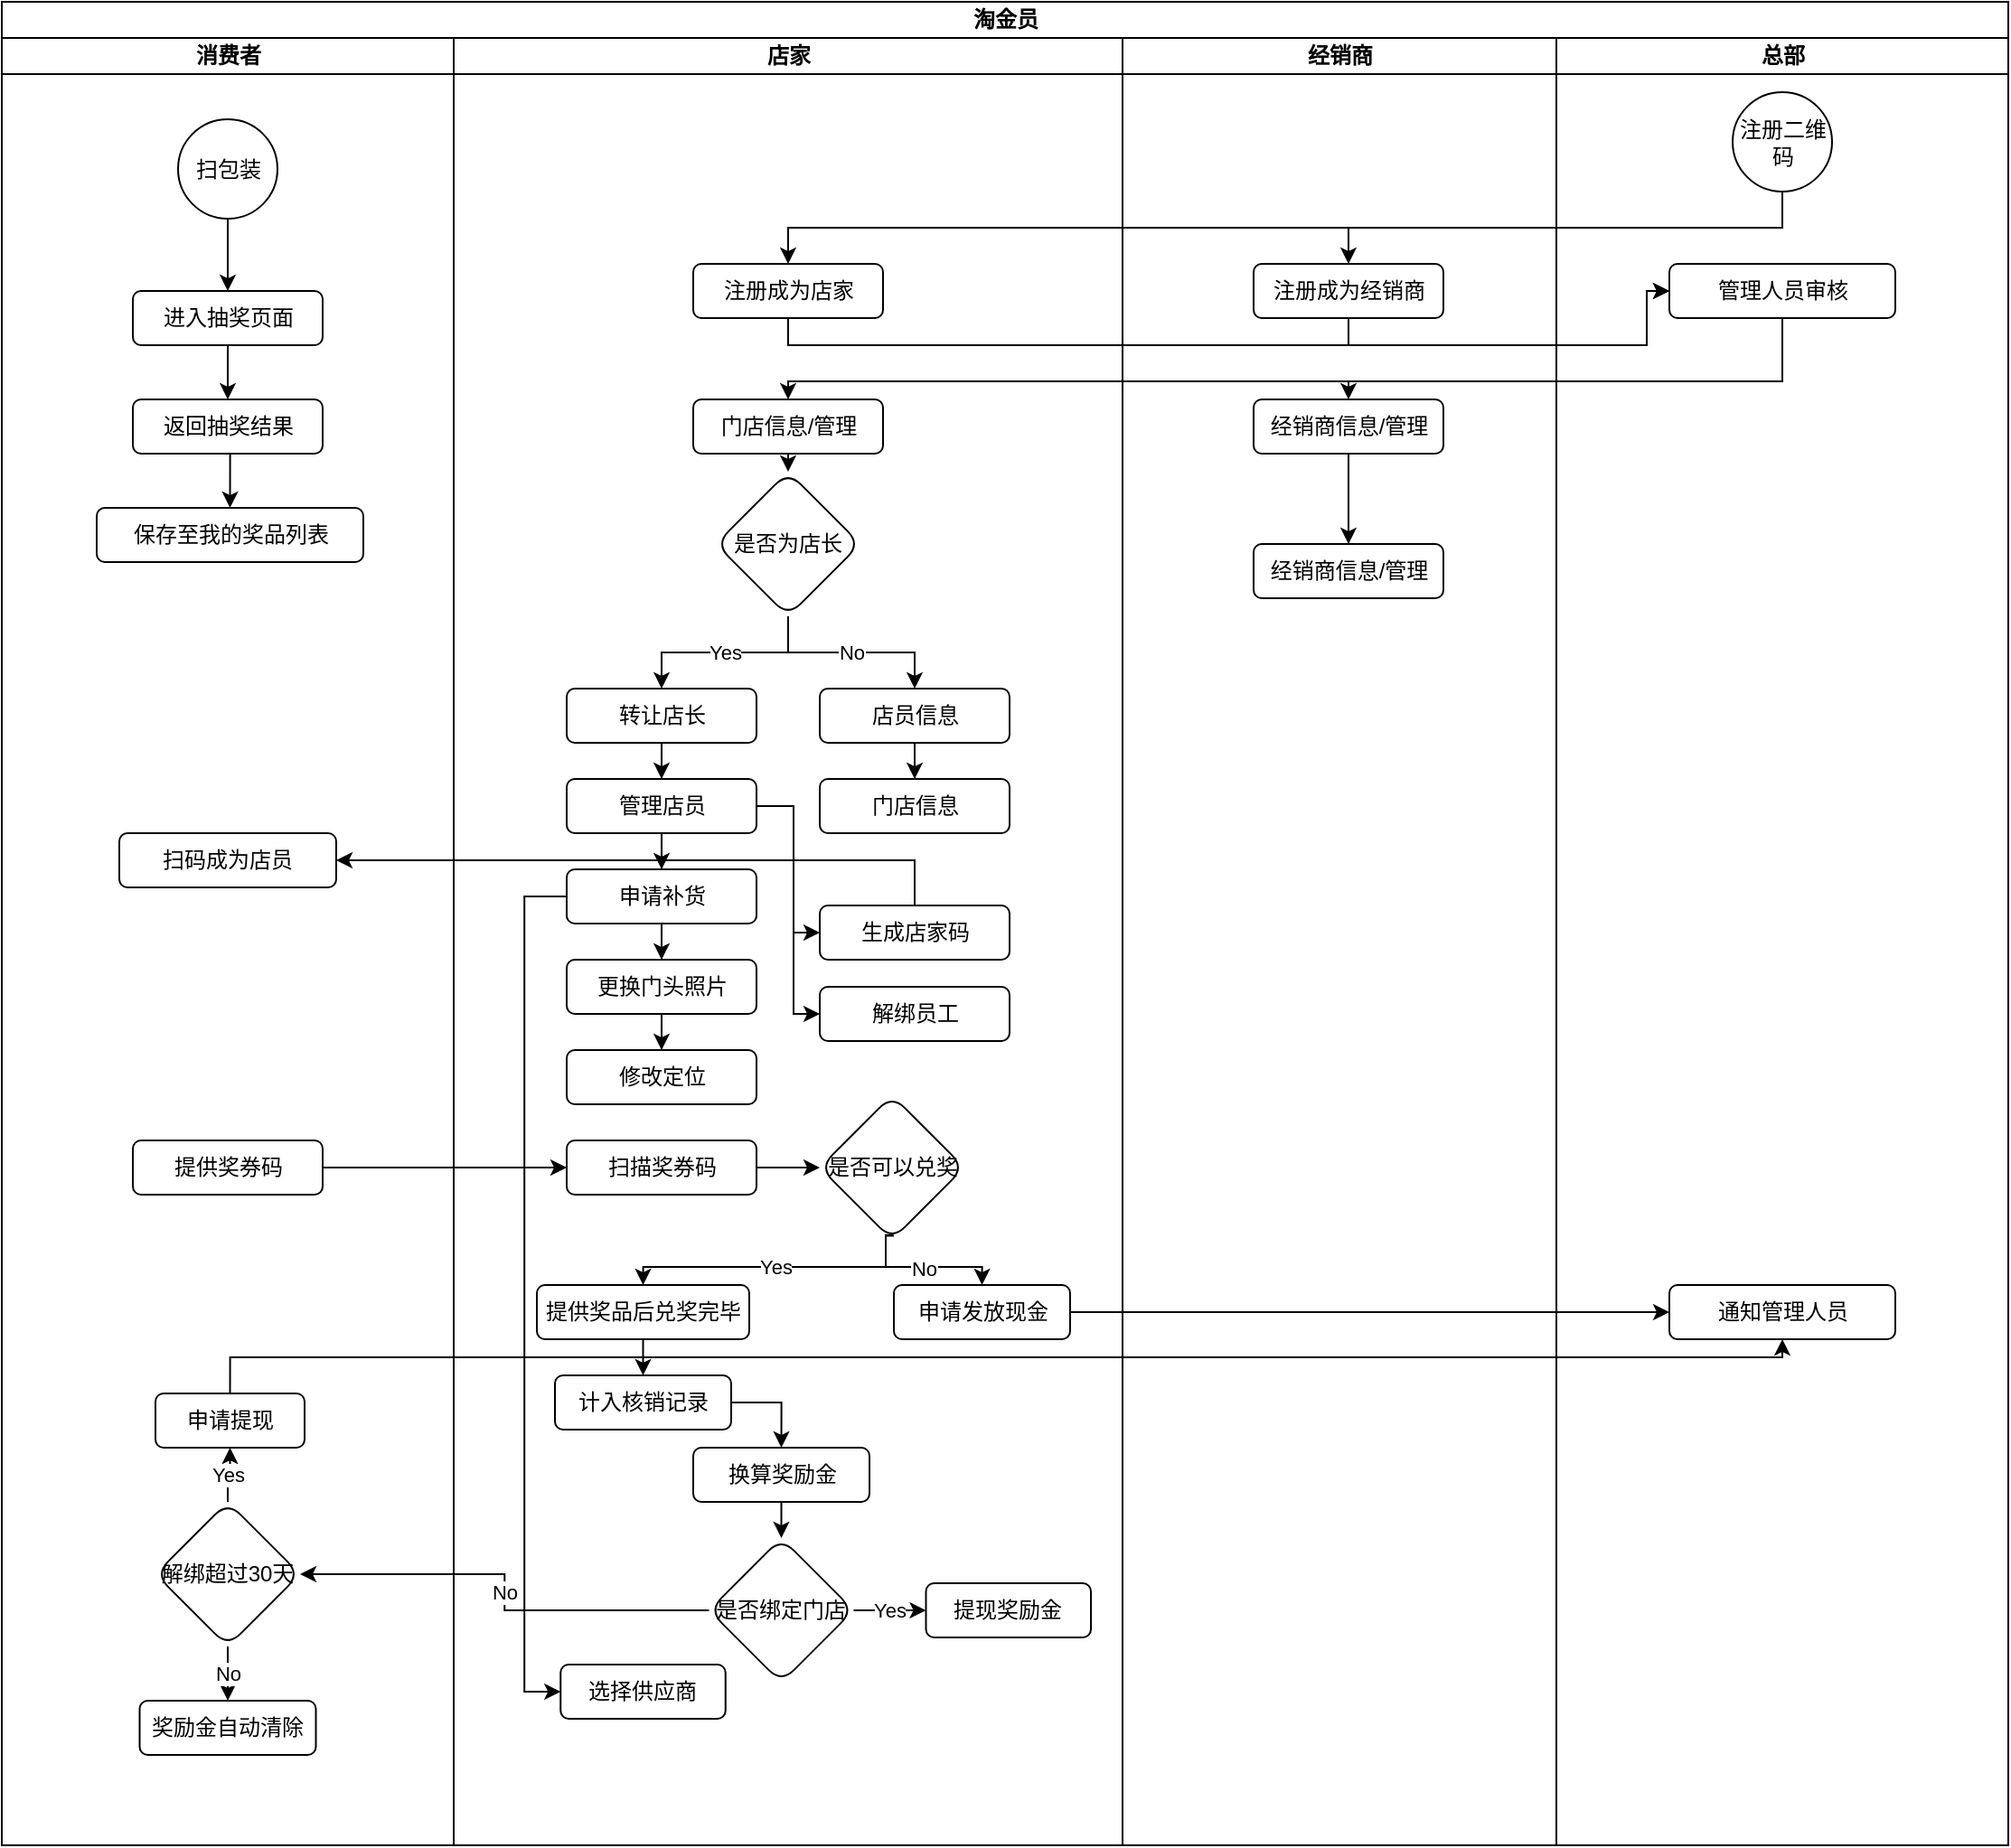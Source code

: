 <mxfile version="21.5.1" type="github">
  <diagram name="第 1 页" id="U_sjuf_lWmJBDMzV499A">
    <mxGraphModel dx="2860" dy="985" grid="1" gridSize="10" guides="1" tooltips="1" connect="1" arrows="1" fold="1" page="1" pageScale="1" pageWidth="827" pageHeight="1169" math="0" shadow="0">
      <root>
        <mxCell id="0" />
        <mxCell id="1" parent="0" />
        <mxCell id="Er62Z0cQib9WhrHs04Ta-1" value="淘金员" style="swimlane;childLayout=stackLayout;resizeParent=1;resizeParentMax=0;startSize=20;html=1;" parent="1" vertex="1">
          <mxGeometry x="-80" width="1110" height="1020" as="geometry" />
        </mxCell>
        <mxCell id="Er62Z0cQib9WhrHs04Ta-2" value="消费者" style="swimlane;startSize=20;html=1;" parent="Er62Z0cQib9WhrHs04Ta-1" vertex="1">
          <mxGeometry y="20" width="250" height="1000" as="geometry" />
        </mxCell>
        <mxCell id="Er62Z0cQib9WhrHs04Ta-19" value="" style="edgeStyle=orthogonalEdgeStyle;rounded=0;orthogonalLoop=1;jettySize=auto;html=1;" parent="Er62Z0cQib9WhrHs04Ta-2" source="Er62Z0cQib9WhrHs04Ta-17" target="Er62Z0cQib9WhrHs04Ta-18" edge="1">
          <mxGeometry relative="1" as="geometry" />
        </mxCell>
        <mxCell id="Er62Z0cQib9WhrHs04Ta-17" value="扫包装" style="ellipse;whiteSpace=wrap;html=1;aspect=fixed;" parent="Er62Z0cQib9WhrHs04Ta-2" vertex="1">
          <mxGeometry x="97.5" y="45" width="55" height="55" as="geometry" />
        </mxCell>
        <mxCell id="Er62Z0cQib9WhrHs04Ta-21" value="" style="edgeStyle=orthogonalEdgeStyle;rounded=0;orthogonalLoop=1;jettySize=auto;html=1;" parent="Er62Z0cQib9WhrHs04Ta-2" source="Er62Z0cQib9WhrHs04Ta-18" target="Er62Z0cQib9WhrHs04Ta-20" edge="1">
          <mxGeometry relative="1" as="geometry" />
        </mxCell>
        <mxCell id="Er62Z0cQib9WhrHs04Ta-18" value="进入抽奖页面" style="rounded=1;whiteSpace=wrap;html=1;" parent="Er62Z0cQib9WhrHs04Ta-2" vertex="1">
          <mxGeometry x="72.5" y="140" width="105" height="30" as="geometry" />
        </mxCell>
        <mxCell id="wWsz9UDtGzaw-BMOfdtV-25" style="edgeStyle=orthogonalEdgeStyle;rounded=0;orthogonalLoop=1;jettySize=auto;html=1;exitX=0.5;exitY=1;exitDx=0;exitDy=0;entryX=0.5;entryY=0;entryDx=0;entryDy=0;" edge="1" parent="Er62Z0cQib9WhrHs04Ta-2" source="Er62Z0cQib9WhrHs04Ta-20" target="wWsz9UDtGzaw-BMOfdtV-24">
          <mxGeometry relative="1" as="geometry" />
        </mxCell>
        <mxCell id="Er62Z0cQib9WhrHs04Ta-20" value="返回抽奖结果" style="rounded=1;whiteSpace=wrap;html=1;" parent="Er62Z0cQib9WhrHs04Ta-2" vertex="1">
          <mxGeometry x="72.5" y="200" width="105" height="30" as="geometry" />
        </mxCell>
        <mxCell id="dmZfvVokt4QQ__Cv-UdC-68" value="扫码成为店员" style="rounded=1;whiteSpace=wrap;html=1;" parent="Er62Z0cQib9WhrHs04Ta-2" vertex="1">
          <mxGeometry x="65" y="440" width="120" height="30" as="geometry" />
        </mxCell>
        <mxCell id="wWsz9UDtGzaw-BMOfdtV-10" value="提供奖券码" style="rounded=1;whiteSpace=wrap;html=1;" vertex="1" parent="Er62Z0cQib9WhrHs04Ta-2">
          <mxGeometry x="72.5" y="610" width="105" height="30" as="geometry" />
        </mxCell>
        <mxCell id="wWsz9UDtGzaw-BMOfdtV-24" value="保存至我的奖品列表" style="rounded=1;whiteSpace=wrap;html=1;" vertex="1" parent="Er62Z0cQib9WhrHs04Ta-2">
          <mxGeometry x="52.5" y="260" width="147.5" height="30" as="geometry" />
        </mxCell>
        <mxCell id="wWsz9UDtGzaw-BMOfdtV-53" value="Yes" style="edgeStyle=orthogonalEdgeStyle;rounded=0;orthogonalLoop=1;jettySize=auto;html=1;" edge="1" parent="Er62Z0cQib9WhrHs04Ta-2" source="wWsz9UDtGzaw-BMOfdtV-50" target="wWsz9UDtGzaw-BMOfdtV-52">
          <mxGeometry relative="1" as="geometry" />
        </mxCell>
        <mxCell id="wWsz9UDtGzaw-BMOfdtV-55" value="No" style="edgeStyle=orthogonalEdgeStyle;rounded=0;orthogonalLoop=1;jettySize=auto;html=1;" edge="1" parent="Er62Z0cQib9WhrHs04Ta-2" source="wWsz9UDtGzaw-BMOfdtV-50" target="wWsz9UDtGzaw-BMOfdtV-54">
          <mxGeometry relative="1" as="geometry" />
        </mxCell>
        <mxCell id="wWsz9UDtGzaw-BMOfdtV-50" value="解绑超过30天" style="rhombus;whiteSpace=wrap;html=1;rounded=1;" vertex="1" parent="Er62Z0cQib9WhrHs04Ta-2">
          <mxGeometry x="85" y="810" width="80" height="80" as="geometry" />
        </mxCell>
        <mxCell id="wWsz9UDtGzaw-BMOfdtV-52" value="申请提现" style="whiteSpace=wrap;html=1;rounded=1;" vertex="1" parent="Er62Z0cQib9WhrHs04Ta-2">
          <mxGeometry x="85" y="750" width="82.5" height="30" as="geometry" />
        </mxCell>
        <mxCell id="wWsz9UDtGzaw-BMOfdtV-54" value="奖励金自动清除" style="whiteSpace=wrap;html=1;rounded=1;" vertex="1" parent="Er62Z0cQib9WhrHs04Ta-2">
          <mxGeometry x="76.25" y="920" width="97.5" height="30" as="geometry" />
        </mxCell>
        <mxCell id="Er62Z0cQib9WhrHs04Ta-3" value="店家" style="swimlane;startSize=20;html=1;" parent="Er62Z0cQib9WhrHs04Ta-1" vertex="1">
          <mxGeometry x="250" y="20" width="370" height="1000" as="geometry" />
        </mxCell>
        <mxCell id="dmZfvVokt4QQ__Cv-UdC-14" value="注册成为店家" style="rounded=1;whiteSpace=wrap;html=1;" parent="Er62Z0cQib9WhrHs04Ta-3" vertex="1">
          <mxGeometry x="132.5" y="125" width="105" height="30" as="geometry" />
        </mxCell>
        <mxCell id="wWsz9UDtGzaw-BMOfdtV-5" style="edgeStyle=orthogonalEdgeStyle;rounded=0;orthogonalLoop=1;jettySize=auto;html=1;exitX=0.5;exitY=1;exitDx=0;exitDy=0;entryX=0.5;entryY=0;entryDx=0;entryDy=0;" edge="1" parent="Er62Z0cQib9WhrHs04Ta-3" source="dmZfvVokt4QQ__Cv-UdC-25" target="dmZfvVokt4QQ__Cv-UdC-35">
          <mxGeometry relative="1" as="geometry" />
        </mxCell>
        <mxCell id="dmZfvVokt4QQ__Cv-UdC-25" value="门店信息/管理" style="rounded=1;whiteSpace=wrap;html=1;" parent="Er62Z0cQib9WhrHs04Ta-3" vertex="1">
          <mxGeometry x="132.5" y="200" width="105" height="30" as="geometry" />
        </mxCell>
        <mxCell id="dmZfvVokt4QQ__Cv-UdC-38" value="Yes" style="edgeStyle=orthogonalEdgeStyle;rounded=0;orthogonalLoop=1;jettySize=auto;html=1;exitX=0.5;exitY=1;exitDx=0;exitDy=0;" parent="Er62Z0cQib9WhrHs04Ta-3" source="dmZfvVokt4QQ__Cv-UdC-35" target="dmZfvVokt4QQ__Cv-UdC-37" edge="1">
          <mxGeometry relative="1" as="geometry">
            <mxPoint x="238" y="330" as="sourcePoint" />
          </mxGeometry>
        </mxCell>
        <mxCell id="dmZfvVokt4QQ__Cv-UdC-56" value="No" style="edgeStyle=orthogonalEdgeStyle;rounded=0;orthogonalLoop=1;jettySize=auto;html=1;exitX=0.5;exitY=1;exitDx=0;exitDy=0;entryX=0.5;entryY=0;entryDx=0;entryDy=0;" parent="Er62Z0cQib9WhrHs04Ta-3" source="dmZfvVokt4QQ__Cv-UdC-35" target="dmZfvVokt4QQ__Cv-UdC-54" edge="1">
          <mxGeometry relative="1" as="geometry" />
        </mxCell>
        <mxCell id="dmZfvVokt4QQ__Cv-UdC-35" value="是否为店长" style="rhombus;whiteSpace=wrap;html=1;rounded=1;" parent="Er62Z0cQib9WhrHs04Ta-3" vertex="1">
          <mxGeometry x="145" y="240" width="80" height="80" as="geometry" />
        </mxCell>
        <mxCell id="dmZfvVokt4QQ__Cv-UdC-40" value="" style="edgeStyle=orthogonalEdgeStyle;rounded=0;orthogonalLoop=1;jettySize=auto;html=1;" parent="Er62Z0cQib9WhrHs04Ta-3" source="dmZfvVokt4QQ__Cv-UdC-37" target="dmZfvVokt4QQ__Cv-UdC-39" edge="1">
          <mxGeometry relative="1" as="geometry" />
        </mxCell>
        <mxCell id="dmZfvVokt4QQ__Cv-UdC-37" value="转让店长" style="whiteSpace=wrap;html=1;rounded=1;" parent="Er62Z0cQib9WhrHs04Ta-3" vertex="1">
          <mxGeometry x="62.5" y="360" width="105" height="30" as="geometry" />
        </mxCell>
        <mxCell id="dmZfvVokt4QQ__Cv-UdC-42" value="" style="edgeStyle=orthogonalEdgeStyle;rounded=0;orthogonalLoop=1;jettySize=auto;html=1;" parent="Er62Z0cQib9WhrHs04Ta-3" source="dmZfvVokt4QQ__Cv-UdC-39" target="dmZfvVokt4QQ__Cv-UdC-41" edge="1">
          <mxGeometry relative="1" as="geometry" />
        </mxCell>
        <mxCell id="dmZfvVokt4QQ__Cv-UdC-66" style="edgeStyle=orthogonalEdgeStyle;rounded=0;orthogonalLoop=1;jettySize=auto;html=1;exitX=1;exitY=0.5;exitDx=0;exitDy=0;entryX=0;entryY=0.5;entryDx=0;entryDy=0;" parent="Er62Z0cQib9WhrHs04Ta-3" source="dmZfvVokt4QQ__Cv-UdC-39" target="dmZfvVokt4QQ__Cv-UdC-67" edge="1">
          <mxGeometry relative="1" as="geometry">
            <mxPoint x="190" y="530" as="targetPoint" />
            <Array as="points">
              <mxPoint x="188" y="425" />
              <mxPoint x="188" y="495" />
            </Array>
          </mxGeometry>
        </mxCell>
        <mxCell id="dmZfvVokt4QQ__Cv-UdC-72" style="edgeStyle=orthogonalEdgeStyle;rounded=0;orthogonalLoop=1;jettySize=auto;html=1;exitX=1;exitY=0.5;exitDx=0;exitDy=0;entryX=0;entryY=0.5;entryDx=0;entryDy=0;" parent="Er62Z0cQib9WhrHs04Ta-3" source="dmZfvVokt4QQ__Cv-UdC-39" target="dmZfvVokt4QQ__Cv-UdC-71" edge="1">
          <mxGeometry relative="1" as="geometry">
            <Array as="points">
              <mxPoint x="188" y="425" />
              <mxPoint x="188" y="540" />
            </Array>
          </mxGeometry>
        </mxCell>
        <mxCell id="dmZfvVokt4QQ__Cv-UdC-39" value="管理店员" style="whiteSpace=wrap;html=1;rounded=1;" parent="Er62Z0cQib9WhrHs04Ta-3" vertex="1">
          <mxGeometry x="62.5" y="410" width="105" height="30" as="geometry" />
        </mxCell>
        <mxCell id="dmZfvVokt4QQ__Cv-UdC-50" value="" style="edgeStyle=orthogonalEdgeStyle;rounded=0;orthogonalLoop=1;jettySize=auto;html=1;" parent="Er62Z0cQib9WhrHs04Ta-3" source="dmZfvVokt4QQ__Cv-UdC-41" target="dmZfvVokt4QQ__Cv-UdC-49" edge="1">
          <mxGeometry relative="1" as="geometry" />
        </mxCell>
        <mxCell id="wWsz9UDtGzaw-BMOfdtV-67" style="edgeStyle=orthogonalEdgeStyle;rounded=0;orthogonalLoop=1;jettySize=auto;html=1;exitX=0;exitY=0.5;exitDx=0;exitDy=0;entryX=0;entryY=0.5;entryDx=0;entryDy=0;" edge="1" parent="Er62Z0cQib9WhrHs04Ta-3" source="dmZfvVokt4QQ__Cv-UdC-41" target="wWsz9UDtGzaw-BMOfdtV-68">
          <mxGeometry relative="1" as="geometry">
            <mxPoint x="40" y="920" as="targetPoint" />
          </mxGeometry>
        </mxCell>
        <mxCell id="dmZfvVokt4QQ__Cv-UdC-41" value="申请补货" style="whiteSpace=wrap;html=1;rounded=1;" parent="Er62Z0cQib9WhrHs04Ta-3" vertex="1">
          <mxGeometry x="62.5" y="460" width="105" height="30" as="geometry" />
        </mxCell>
        <mxCell id="dmZfvVokt4QQ__Cv-UdC-52" value="" style="edgeStyle=orthogonalEdgeStyle;rounded=0;orthogonalLoop=1;jettySize=auto;html=1;" parent="Er62Z0cQib9WhrHs04Ta-3" source="dmZfvVokt4QQ__Cv-UdC-49" target="dmZfvVokt4QQ__Cv-UdC-51" edge="1">
          <mxGeometry relative="1" as="geometry" />
        </mxCell>
        <mxCell id="dmZfvVokt4QQ__Cv-UdC-49" value="更换门头照片" style="whiteSpace=wrap;html=1;rounded=1;" parent="Er62Z0cQib9WhrHs04Ta-3" vertex="1">
          <mxGeometry x="62.5" y="510" width="105" height="30" as="geometry" />
        </mxCell>
        <mxCell id="dmZfvVokt4QQ__Cv-UdC-51" value="修改定位" style="whiteSpace=wrap;html=1;rounded=1;" parent="Er62Z0cQib9WhrHs04Ta-3" vertex="1">
          <mxGeometry x="62.5" y="560" width="105" height="30" as="geometry" />
        </mxCell>
        <mxCell id="dmZfvVokt4QQ__Cv-UdC-58" value="" style="edgeStyle=orthogonalEdgeStyle;rounded=0;orthogonalLoop=1;jettySize=auto;html=1;" parent="Er62Z0cQib9WhrHs04Ta-3" source="dmZfvVokt4QQ__Cv-UdC-54" target="dmZfvVokt4QQ__Cv-UdC-57" edge="1">
          <mxGeometry relative="1" as="geometry" />
        </mxCell>
        <mxCell id="dmZfvVokt4QQ__Cv-UdC-54" value="店员信息" style="whiteSpace=wrap;html=1;rounded=1;" parent="Er62Z0cQib9WhrHs04Ta-3" vertex="1">
          <mxGeometry x="202.5" y="360" width="105" height="30" as="geometry" />
        </mxCell>
        <mxCell id="dmZfvVokt4QQ__Cv-UdC-57" value="门店信息" style="whiteSpace=wrap;html=1;rounded=1;" parent="Er62Z0cQib9WhrHs04Ta-3" vertex="1">
          <mxGeometry x="202.5" y="410" width="105" height="30" as="geometry" />
        </mxCell>
        <mxCell id="dmZfvVokt4QQ__Cv-UdC-67" value="生成店家码" style="whiteSpace=wrap;html=1;rounded=1;" parent="Er62Z0cQib9WhrHs04Ta-3" vertex="1">
          <mxGeometry x="202.5" y="480" width="105" height="30" as="geometry" />
        </mxCell>
        <mxCell id="dmZfvVokt4QQ__Cv-UdC-71" value="解绑员工" style="whiteSpace=wrap;html=1;rounded=1;" parent="Er62Z0cQib9WhrHs04Ta-3" vertex="1">
          <mxGeometry x="202.5" y="525" width="105" height="30" as="geometry" />
        </mxCell>
        <mxCell id="wWsz9UDtGzaw-BMOfdtV-15" style="edgeStyle=orthogonalEdgeStyle;rounded=0;orthogonalLoop=1;jettySize=auto;html=1;exitX=1;exitY=0.5;exitDx=0;exitDy=0;entryX=0;entryY=0.5;entryDx=0;entryDy=0;" edge="1" parent="Er62Z0cQib9WhrHs04Ta-3" source="wWsz9UDtGzaw-BMOfdtV-3" target="wWsz9UDtGzaw-BMOfdtV-16">
          <mxGeometry relative="1" as="geometry">
            <mxPoint x="220" y="630" as="targetPoint" />
          </mxGeometry>
        </mxCell>
        <mxCell id="wWsz9UDtGzaw-BMOfdtV-3" value="扫描奖券码" style="rounded=1;whiteSpace=wrap;html=1;" vertex="1" parent="Er62Z0cQib9WhrHs04Ta-3">
          <mxGeometry x="62.5" y="610" width="105" height="30" as="geometry" />
        </mxCell>
        <mxCell id="wWsz9UDtGzaw-BMOfdtV-23" value="Yes" style="edgeStyle=orthogonalEdgeStyle;rounded=0;orthogonalLoop=1;jettySize=auto;html=1;exitX=0.51;exitY=0.967;exitDx=0;exitDy=0;entryX=0.5;entryY=0;entryDx=0;entryDy=0;exitPerimeter=0;" edge="1" parent="Er62Z0cQib9WhrHs04Ta-3" source="wWsz9UDtGzaw-BMOfdtV-16" target="wWsz9UDtGzaw-BMOfdtV-21">
          <mxGeometry relative="1" as="geometry">
            <mxPoint x="238.5" y="665" as="sourcePoint" />
            <Array as="points">
              <mxPoint x="239" y="662" />
              <mxPoint x="239" y="680" />
              <mxPoint x="105" y="680" />
            </Array>
          </mxGeometry>
        </mxCell>
        <mxCell id="wWsz9UDtGzaw-BMOfdtV-30" style="edgeStyle=orthogonalEdgeStyle;rounded=0;orthogonalLoop=1;jettySize=auto;html=1;exitX=0.512;exitY=0.972;exitDx=0;exitDy=0;entryX=0.5;entryY=0;entryDx=0;entryDy=0;exitPerimeter=0;" edge="1" parent="Er62Z0cQib9WhrHs04Ta-3" source="wWsz9UDtGzaw-BMOfdtV-16" target="wWsz9UDtGzaw-BMOfdtV-27">
          <mxGeometry relative="1" as="geometry">
            <mxPoint x="238.5" y="665" as="sourcePoint" />
            <Array as="points">
              <mxPoint x="239" y="663" />
              <mxPoint x="239" y="680" />
              <mxPoint x="292" y="680" />
            </Array>
          </mxGeometry>
        </mxCell>
        <mxCell id="wWsz9UDtGzaw-BMOfdtV-31" value="No" style="edgeLabel;html=1;align=center;verticalAlign=middle;resizable=0;points=[];" vertex="1" connectable="0" parent="wWsz9UDtGzaw-BMOfdtV-30">
          <mxGeometry x="-0.01" y="-1" relative="1" as="geometry">
            <mxPoint as="offset" />
          </mxGeometry>
        </mxCell>
        <mxCell id="wWsz9UDtGzaw-BMOfdtV-16" value="是否可以兑奖" style="rhombus;whiteSpace=wrap;html=1;rounded=1;" vertex="1" parent="Er62Z0cQib9WhrHs04Ta-3">
          <mxGeometry x="202.5" y="585" width="80" height="80" as="geometry" />
        </mxCell>
        <mxCell id="wWsz9UDtGzaw-BMOfdtV-39" style="edgeStyle=orthogonalEdgeStyle;rounded=0;orthogonalLoop=1;jettySize=auto;html=1;exitX=0.5;exitY=1;exitDx=0;exitDy=0;entryX=0.5;entryY=0;entryDx=0;entryDy=0;" edge="1" parent="Er62Z0cQib9WhrHs04Ta-3" source="wWsz9UDtGzaw-BMOfdtV-21" target="wWsz9UDtGzaw-BMOfdtV-36">
          <mxGeometry relative="1" as="geometry" />
        </mxCell>
        <mxCell id="wWsz9UDtGzaw-BMOfdtV-21" value="提供奖品后兑奖完毕" style="rounded=1;whiteSpace=wrap;html=1;" vertex="1" parent="Er62Z0cQib9WhrHs04Ta-3">
          <mxGeometry x="46" y="690" width="117.5" height="30" as="geometry" />
        </mxCell>
        <mxCell id="wWsz9UDtGzaw-BMOfdtV-27" value="申请发放现金" style="rounded=1;whiteSpace=wrap;html=1;" vertex="1" parent="Er62Z0cQib9WhrHs04Ta-3">
          <mxGeometry x="243.5" y="690" width="97.5" height="30" as="geometry" />
        </mxCell>
        <mxCell id="wWsz9UDtGzaw-BMOfdtV-44" style="edgeStyle=orthogonalEdgeStyle;rounded=0;orthogonalLoop=1;jettySize=auto;html=1;exitX=1;exitY=0.5;exitDx=0;exitDy=0;entryX=0.5;entryY=0;entryDx=0;entryDy=0;" edge="1" parent="Er62Z0cQib9WhrHs04Ta-3" source="wWsz9UDtGzaw-BMOfdtV-36" target="wWsz9UDtGzaw-BMOfdtV-43">
          <mxGeometry relative="1" as="geometry" />
        </mxCell>
        <mxCell id="wWsz9UDtGzaw-BMOfdtV-36" value="计入核销记录" style="rounded=1;whiteSpace=wrap;html=1;" vertex="1" parent="Er62Z0cQib9WhrHs04Ta-3">
          <mxGeometry x="56" y="740" width="97.5" height="30" as="geometry" />
        </mxCell>
        <mxCell id="wWsz9UDtGzaw-BMOfdtV-47" style="edgeStyle=orthogonalEdgeStyle;rounded=0;orthogonalLoop=1;jettySize=auto;html=1;exitX=0.5;exitY=1;exitDx=0;exitDy=0;entryX=0.5;entryY=0;entryDx=0;entryDy=0;" edge="1" parent="Er62Z0cQib9WhrHs04Ta-3" source="wWsz9UDtGzaw-BMOfdtV-43" target="wWsz9UDtGzaw-BMOfdtV-46">
          <mxGeometry relative="1" as="geometry" />
        </mxCell>
        <mxCell id="wWsz9UDtGzaw-BMOfdtV-43" value="换算奖励金" style="rounded=1;whiteSpace=wrap;html=1;" vertex="1" parent="Er62Z0cQib9WhrHs04Ta-3">
          <mxGeometry x="132.5" y="780" width="97.5" height="30" as="geometry" />
        </mxCell>
        <mxCell id="wWsz9UDtGzaw-BMOfdtV-61" value="Yes" style="edgeStyle=orthogonalEdgeStyle;rounded=0;orthogonalLoop=1;jettySize=auto;html=1;" edge="1" parent="Er62Z0cQib9WhrHs04Ta-3" source="wWsz9UDtGzaw-BMOfdtV-46" target="wWsz9UDtGzaw-BMOfdtV-60">
          <mxGeometry relative="1" as="geometry" />
        </mxCell>
        <mxCell id="wWsz9UDtGzaw-BMOfdtV-46" value="是否绑定门店" style="rhombus;whiteSpace=wrap;html=1;rounded=1;" vertex="1" parent="Er62Z0cQib9WhrHs04Ta-3">
          <mxGeometry x="141.25" y="830" width="80" height="80" as="geometry" />
        </mxCell>
        <mxCell id="wWsz9UDtGzaw-BMOfdtV-60" value="提现奖励金" style="whiteSpace=wrap;html=1;rounded=1;" vertex="1" parent="Er62Z0cQib9WhrHs04Ta-3">
          <mxGeometry x="261.25" y="855" width="91.25" height="30" as="geometry" />
        </mxCell>
        <mxCell id="wWsz9UDtGzaw-BMOfdtV-68" value="选择供应商" style="whiteSpace=wrap;html=1;rounded=1;" vertex="1" parent="Er62Z0cQib9WhrHs04Ta-3">
          <mxGeometry x="59.12" y="900" width="91.25" height="30" as="geometry" />
        </mxCell>
        <mxCell id="Er62Z0cQib9WhrHs04Ta-4" value="经销商" style="swimlane;startSize=20;html=1;" parent="Er62Z0cQib9WhrHs04Ta-1" vertex="1">
          <mxGeometry x="620" y="20" width="240" height="1000" as="geometry" />
        </mxCell>
        <mxCell id="dmZfvVokt4QQ__Cv-UdC-16" value="注册成为经销商" style="rounded=1;whiteSpace=wrap;html=1;" parent="Er62Z0cQib9WhrHs04Ta-4" vertex="1">
          <mxGeometry x="72.5" y="125" width="105" height="30" as="geometry" />
        </mxCell>
        <mxCell id="wWsz9UDtGzaw-BMOfdtV-70" value="" style="edgeStyle=orthogonalEdgeStyle;rounded=0;orthogonalLoop=1;jettySize=auto;html=1;" edge="1" parent="Er62Z0cQib9WhrHs04Ta-4" source="wWsz9UDtGzaw-BMOfdtV-65" target="wWsz9UDtGzaw-BMOfdtV-69">
          <mxGeometry relative="1" as="geometry" />
        </mxCell>
        <mxCell id="wWsz9UDtGzaw-BMOfdtV-65" value="经销商信息/管理" style="rounded=1;whiteSpace=wrap;html=1;" vertex="1" parent="Er62Z0cQib9WhrHs04Ta-4">
          <mxGeometry x="72.5" y="200" width="105" height="30" as="geometry" />
        </mxCell>
        <mxCell id="wWsz9UDtGzaw-BMOfdtV-69" value="经销商信息/管理" style="rounded=1;whiteSpace=wrap;html=1;" vertex="1" parent="Er62Z0cQib9WhrHs04Ta-4">
          <mxGeometry x="72.5" y="280" width="105" height="30" as="geometry" />
        </mxCell>
        <mxCell id="dmZfvVokt4QQ__Cv-UdC-15" style="edgeStyle=orthogonalEdgeStyle;rounded=0;orthogonalLoop=1;jettySize=auto;html=1;exitX=0.5;exitY=1;exitDx=0;exitDy=0;entryX=0.5;entryY=0;entryDx=0;entryDy=0;" parent="Er62Z0cQib9WhrHs04Ta-1" source="dmZfvVokt4QQ__Cv-UdC-11" target="dmZfvVokt4QQ__Cv-UdC-14" edge="1">
          <mxGeometry relative="1" as="geometry" />
        </mxCell>
        <mxCell id="dmZfvVokt4QQ__Cv-UdC-17" style="edgeStyle=orthogonalEdgeStyle;rounded=0;orthogonalLoop=1;jettySize=auto;html=1;exitX=0.5;exitY=1;exitDx=0;exitDy=0;entryX=0.5;entryY=0;entryDx=0;entryDy=0;" parent="Er62Z0cQib9WhrHs04Ta-1" source="dmZfvVokt4QQ__Cv-UdC-11" target="dmZfvVokt4QQ__Cv-UdC-16" edge="1">
          <mxGeometry relative="1" as="geometry" />
        </mxCell>
        <mxCell id="dmZfvVokt4QQ__Cv-UdC-23" style="edgeStyle=orthogonalEdgeStyle;rounded=0;orthogonalLoop=1;jettySize=auto;html=1;exitX=0.5;exitY=1;exitDx=0;exitDy=0;entryX=0;entryY=0.5;entryDx=0;entryDy=0;" parent="Er62Z0cQib9WhrHs04Ta-1" source="dmZfvVokt4QQ__Cv-UdC-16" target="dmZfvVokt4QQ__Cv-UdC-21" edge="1">
          <mxGeometry relative="1" as="geometry">
            <Array as="points">
              <mxPoint x="745" y="190" />
              <mxPoint x="910" y="190" />
              <mxPoint x="910" y="160" />
            </Array>
          </mxGeometry>
        </mxCell>
        <mxCell id="dmZfvVokt4QQ__Cv-UdC-24" style="edgeStyle=orthogonalEdgeStyle;rounded=0;orthogonalLoop=1;jettySize=auto;html=1;exitX=0.5;exitY=1;exitDx=0;exitDy=0;entryX=0;entryY=0.5;entryDx=0;entryDy=0;" parent="Er62Z0cQib9WhrHs04Ta-1" source="dmZfvVokt4QQ__Cv-UdC-14" target="dmZfvVokt4QQ__Cv-UdC-21" edge="1">
          <mxGeometry relative="1" as="geometry">
            <Array as="points">
              <mxPoint x="435" y="190" />
              <mxPoint x="910" y="190" />
              <mxPoint x="910" y="160" />
            </Array>
          </mxGeometry>
        </mxCell>
        <mxCell id="dmZfvVokt4QQ__Cv-UdC-4" value="总部" style="swimlane;startSize=20;html=1;" parent="Er62Z0cQib9WhrHs04Ta-1" vertex="1">
          <mxGeometry x="860" y="20" width="250" height="1000" as="geometry" />
        </mxCell>
        <mxCell id="dmZfvVokt4QQ__Cv-UdC-11" value="注册二维码" style="ellipse;whiteSpace=wrap;html=1;aspect=fixed;" parent="dmZfvVokt4QQ__Cv-UdC-4" vertex="1">
          <mxGeometry x="97.5" y="30" width="55" height="55" as="geometry" />
        </mxCell>
        <mxCell id="dmZfvVokt4QQ__Cv-UdC-21" value="管理人员审核" style="rounded=1;whiteSpace=wrap;html=1;" parent="dmZfvVokt4QQ__Cv-UdC-4" vertex="1">
          <mxGeometry x="62.5" y="125" width="125" height="30" as="geometry" />
        </mxCell>
        <mxCell id="wWsz9UDtGzaw-BMOfdtV-33" value="通知管理人员" style="rounded=1;whiteSpace=wrap;html=1;" vertex="1" parent="dmZfvVokt4QQ__Cv-UdC-4">
          <mxGeometry x="62.5" y="690" width="125" height="30" as="geometry" />
        </mxCell>
        <mxCell id="dmZfvVokt4QQ__Cv-UdC-65" style="edgeStyle=orthogonalEdgeStyle;rounded=0;orthogonalLoop=1;jettySize=auto;html=1;exitX=0.5;exitY=1;exitDx=0;exitDy=0;entryX=0.5;entryY=0;entryDx=0;entryDy=0;" parent="Er62Z0cQib9WhrHs04Ta-1" source="dmZfvVokt4QQ__Cv-UdC-21" target="dmZfvVokt4QQ__Cv-UdC-25" edge="1">
          <mxGeometry relative="1" as="geometry">
            <Array as="points">
              <mxPoint x="985" y="210" />
              <mxPoint x="435" y="210" />
            </Array>
          </mxGeometry>
        </mxCell>
        <mxCell id="wWsz9UDtGzaw-BMOfdtV-12" style="edgeStyle=orthogonalEdgeStyle;rounded=0;orthogonalLoop=1;jettySize=auto;html=1;exitX=1;exitY=0.5;exitDx=0;exitDy=0;entryX=0;entryY=0.5;entryDx=0;entryDy=0;" edge="1" parent="Er62Z0cQib9WhrHs04Ta-1" source="wWsz9UDtGzaw-BMOfdtV-10" target="wWsz9UDtGzaw-BMOfdtV-3">
          <mxGeometry relative="1" as="geometry" />
        </mxCell>
        <mxCell id="wWsz9UDtGzaw-BMOfdtV-34" style="edgeStyle=orthogonalEdgeStyle;rounded=0;orthogonalLoop=1;jettySize=auto;html=1;exitX=1;exitY=0.5;exitDx=0;exitDy=0;entryX=0;entryY=0.5;entryDx=0;entryDy=0;" edge="1" parent="Er62Z0cQib9WhrHs04Ta-1" source="wWsz9UDtGzaw-BMOfdtV-27" target="wWsz9UDtGzaw-BMOfdtV-33">
          <mxGeometry relative="1" as="geometry" />
        </mxCell>
        <mxCell id="wWsz9UDtGzaw-BMOfdtV-48" value="No" style="edgeStyle=orthogonalEdgeStyle;rounded=0;orthogonalLoop=1;jettySize=auto;html=1;exitX=0;exitY=0.5;exitDx=0;exitDy=0;entryX=1;entryY=0.5;entryDx=0;entryDy=0;" edge="1" parent="Er62Z0cQib9WhrHs04Ta-1" source="wWsz9UDtGzaw-BMOfdtV-46" target="wWsz9UDtGzaw-BMOfdtV-50">
          <mxGeometry relative="1" as="geometry">
            <mxPoint x="190" y="919.833" as="targetPoint" />
          </mxGeometry>
        </mxCell>
        <mxCell id="wWsz9UDtGzaw-BMOfdtV-63" style="edgeStyle=orthogonalEdgeStyle;rounded=0;orthogonalLoop=1;jettySize=auto;html=1;exitX=0.5;exitY=0;exitDx=0;exitDy=0;entryX=0.5;entryY=1;entryDx=0;entryDy=0;" edge="1" parent="Er62Z0cQib9WhrHs04Ta-1" source="wWsz9UDtGzaw-BMOfdtV-52" target="wWsz9UDtGzaw-BMOfdtV-33">
          <mxGeometry relative="1" as="geometry">
            <Array as="points">
              <mxPoint x="126" y="750" />
              <mxPoint x="985" y="750" />
            </Array>
          </mxGeometry>
        </mxCell>
        <mxCell id="wWsz9UDtGzaw-BMOfdtV-64" style="edgeStyle=orthogonalEdgeStyle;rounded=0;orthogonalLoop=1;jettySize=auto;html=1;exitX=0.5;exitY=0;exitDx=0;exitDy=0;entryX=1;entryY=0.5;entryDx=0;entryDy=0;" edge="1" parent="Er62Z0cQib9WhrHs04Ta-1" source="dmZfvVokt4QQ__Cv-UdC-67" target="dmZfvVokt4QQ__Cv-UdC-68">
          <mxGeometry relative="1" as="geometry" />
        </mxCell>
        <mxCell id="wWsz9UDtGzaw-BMOfdtV-66" style="edgeStyle=orthogonalEdgeStyle;rounded=0;orthogonalLoop=1;jettySize=auto;html=1;exitX=0.5;exitY=1;exitDx=0;exitDy=0;entryX=0.5;entryY=0;entryDx=0;entryDy=0;" edge="1" parent="Er62Z0cQib9WhrHs04Ta-1" source="dmZfvVokt4QQ__Cv-UdC-21" target="wWsz9UDtGzaw-BMOfdtV-65">
          <mxGeometry relative="1" as="geometry">
            <Array as="points">
              <mxPoint x="985" y="210" />
              <mxPoint x="745" y="210" />
            </Array>
          </mxGeometry>
        </mxCell>
      </root>
    </mxGraphModel>
  </diagram>
</mxfile>
